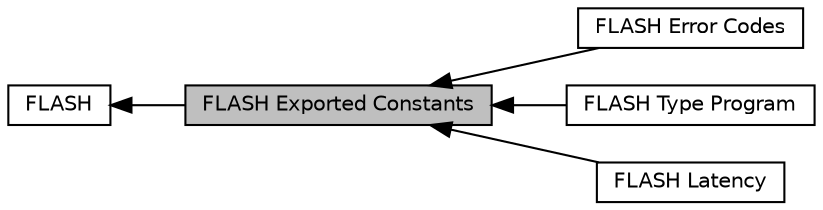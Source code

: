 digraph "FLASH Exported Constants"
{
  edge [fontname="Helvetica",fontsize="10",labelfontname="Helvetica",labelfontsize="10"];
  node [fontname="Helvetica",fontsize="10",shape=box];
  rankdir=LR;
  Node3 [label="FLASH Error Codes",height=0.2,width=0.4,color="black", fillcolor="white", style="filled",URL="$group___f_l_a_s_h___error___codes.html",tooltip=" "];
  Node4 [label="FLASH Type Program",height=0.2,width=0.4,color="black", fillcolor="white", style="filled",URL="$group___f_l_a_s_h___type___program.html",tooltip=" "];
  Node5 [label="FLASH Latency",height=0.2,width=0.4,color="black", fillcolor="white", style="filled",URL="$group___f_l_a_s_h___latency.html",tooltip=" "];
  Node1 [label="FLASH Exported Constants",height=0.2,width=0.4,color="black", fillcolor="grey75", style="filled", fontcolor="black",tooltip=" "];
  Node2 [label="FLASH",height=0.2,width=0.4,color="black", fillcolor="white", style="filled",URL="$group___f_l_a_s_h.html",tooltip=" "];
  Node2->Node1 [shape=plaintext, dir="back", style="solid"];
  Node1->Node3 [shape=plaintext, dir="back", style="solid"];
  Node1->Node4 [shape=plaintext, dir="back", style="solid"];
  Node1->Node5 [shape=plaintext, dir="back", style="solid"];
}
